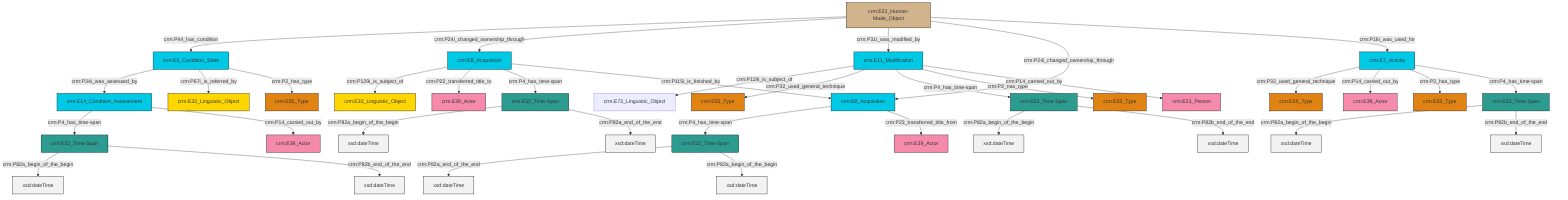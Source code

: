 graph TD
classDef Literal fill:#f2f2f2,stroke:#000000;
classDef CRM_Entity fill:#FFFFFF,stroke:#000000;
classDef Temporal_Entity fill:#00C9E6, stroke:#000000;
classDef Type fill:#E18312, stroke:#000000;
classDef Time-Span fill:#2C9C91, stroke:#000000;
classDef Appellation fill:#FFEB7F, stroke:#000000;
classDef Place fill:#008836, stroke:#000000;
classDef Persistent_Item fill:#B266B2, stroke:#000000;
classDef Conceptual_Object fill:#FFD700, stroke:#000000;
classDef Physical_Thing fill:#D2B48C, stroke:#000000;
classDef Actor fill:#f58aad, stroke:#000000;
classDef PC_Classes fill:#4ce600, stroke:#000000;
classDef Multi fill:#cccccc,stroke:#000000;

6["crm:E8_Acquisition"]:::Temporal_Entity -->|crm:P129i_is_subject_of| 7["crm:E33_Linguistic_Object"]:::Conceptual_Object
8["crm:E22_Human-Made_Object"]:::Physical_Thing -->|crm:P44_has_condition| 9["crm:E3_Condition_State"]:::Temporal_Entity
12["crm:E8_Acquisition"]:::Temporal_Entity -->|crm:P4_has_time-span| 13["crm:E52_Time-Span"]:::Time-Span
14["crm:E7_Activity"]:::Temporal_Entity -->|crm:P32_used_general_technique| 15["crm:E55_Type"]:::Type
16["crm:E52_Time-Span"]:::Time-Span -->|crm:P82a_begin_of_the_begin| 19[xsd:dateTime]:::Literal
6["crm:E8_Acquisition"]:::Temporal_Entity -->|crm:P22_transferred_title_to| 20["crm:E39_Actor"]:::Actor
6["crm:E8_Acquisition"]:::Temporal_Entity -->|crm:P4_has_time-span| 21["crm:E52_Time-Span"]:::Time-Span
2["crm:E11_Modification"]:::Temporal_Entity -->|crm:P119i_is_subject_of| 4["crm:E73_Linguistic_Object"]:::Default
12["crm:E8_Acquisition"]:::Temporal_Entity -->|crm:P23_transferred_title_from| 10["crm:E39_Actor"]:::Actor
13["crm:E52_Time-Span"]:::Time-Span -->|crm:P82a_end_of_the_end| 29[xsd:dateTime]:::Literal
9["crm:E3_Condition_State"]:::Temporal_Entity -->|crm:P34i_was_assessed_by| 30["crm:E14_Condition_Assessment"]:::Temporal_Entity
14["crm:E7_Activity"]:::Temporal_Entity -->|crm:P14_carried_out_by| 0["crm:E39_Actor"]:::Actor
6["crm:E8_Acquisition"]:::Temporal_Entity -->|crm:P115i_is_finished_by| 12["crm:E8_Acquisition"]:::Temporal_Entity
2["crm:E11_Modification"]:::Temporal_Entity -->|crm:P32_used_general_technique| 31["crm:E55_Type"]:::Type
8["crm:E22_Human-Made_Object"]:::Physical_Thing -->|crm:P24i_changed_ownership_through| 6["crm:E8_Acquisition"]:::Temporal_Entity
21["crm:E52_Time-Span"]:::Time-Span -->|crm:P82a_begin_of_the_begin| 36[xsd:dateTime]:::Literal
30["crm:E14_Condition_Assessment"]:::Temporal_Entity -->|crm:P4_has_time-span| 26["crm:E52_Time-Span"]:::Time-Span
8["crm:E22_Human-Made_Object"]:::Physical_Thing -->|crm:P31i_was_modified_by| 2["crm:E11_Modification"]:::Temporal_Entity
13["crm:E52_Time-Span"]:::Time-Span -->|crm:P82a_begin_of_the_begin| 40[xsd:dateTime]:::Literal
2["crm:E11_Modification"]:::Temporal_Entity -->|crm:P4_has_time-span| 16["crm:E52_Time-Span"]:::Time-Span
9["crm:E3_Condition_State"]:::Temporal_Entity -->|crm:P67i_is_referred_by| 41["crm:E33_Linguistic_Object"]:::Conceptual_Object
26["crm:E52_Time-Span"]:::Time-Span -->|crm:P82a_begin_of_the_begin| 42[xsd:dateTime]:::Literal
14["crm:E7_Activity"]:::Temporal_Entity -->|crm:P2_has_type| 46["crm:E55_Type"]:::Type
21["crm:E52_Time-Span"]:::Time-Span -->|crm:P82a_end_of_the_end| 47[xsd:dateTime]:::Literal
30["crm:E14_Condition_Assessment"]:::Temporal_Entity -->|crm:P14_carried_out_by| 24["crm:E39_Actor"]:::Actor
2["crm:E11_Modification"]:::Temporal_Entity -->|crm:P2_has_type| 49["crm:E55_Type"]:::Type
33["crm:E52_Time-Span"]:::Time-Span -->|crm:P82a_begin_of_the_begin| 50[xsd:dateTime]:::Literal
14["crm:E7_Activity"]:::Temporal_Entity -->|crm:P4_has_time-span| 33["crm:E52_Time-Span"]:::Time-Span
26["crm:E52_Time-Span"]:::Time-Span -->|crm:P82b_end_of_the_end| 53[xsd:dateTime]:::Literal
2["crm:E11_Modification"]:::Temporal_Entity -->|crm:P14_carried_out_by| 43["crm:E21_Person"]:::Actor
8["crm:E22_Human-Made_Object"]:::Physical_Thing -->|crm:P24i_changed_ownership_through| 12["crm:E8_Acquisition"]:::Temporal_Entity
9["crm:E3_Condition_State"]:::Temporal_Entity -->|crm:P2_has_type| 38["crm:E55_Type"]:::Type
8["crm:E22_Human-Made_Object"]:::Physical_Thing -->|crm:P16i_was_used_for| 14["crm:E7_Activity"]:::Temporal_Entity
16["crm:E52_Time-Span"]:::Time-Span -->|crm:P82b_end_of_the_end| 56[xsd:dateTime]:::Literal
33["crm:E52_Time-Span"]:::Time-Span -->|crm:P82b_end_of_the_end| 57[xsd:dateTime]:::Literal